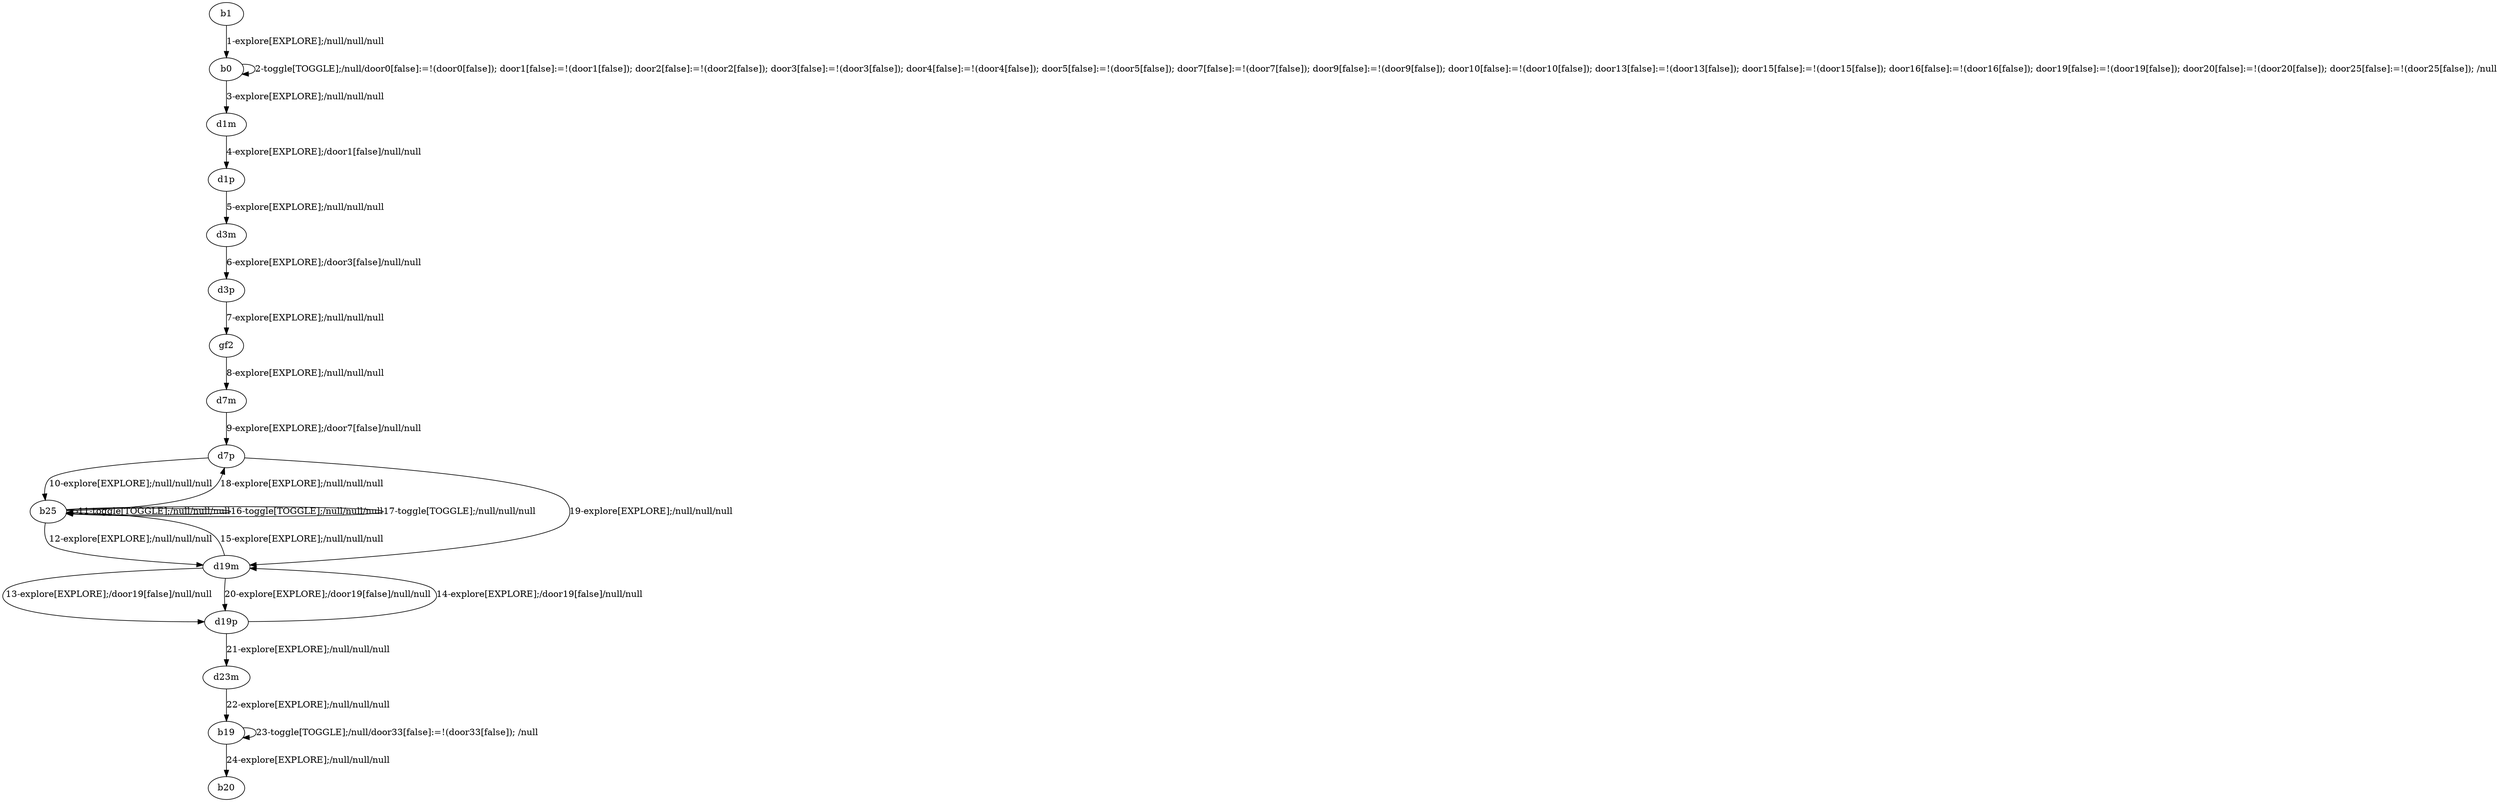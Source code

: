 # Total number of goals covered by this test: 1
# b19 --> b20

digraph g {
"b1" -> "b0" [label = "1-explore[EXPLORE];/null/null/null"];
"b0" -> "b0" [label = "2-toggle[TOGGLE];/null/door0[false]:=!(door0[false]); door1[false]:=!(door1[false]); door2[false]:=!(door2[false]); door3[false]:=!(door3[false]); door4[false]:=!(door4[false]); door5[false]:=!(door5[false]); door7[false]:=!(door7[false]); door9[false]:=!(door9[false]); door10[false]:=!(door10[false]); door13[false]:=!(door13[false]); door15[false]:=!(door15[false]); door16[false]:=!(door16[false]); door19[false]:=!(door19[false]); door20[false]:=!(door20[false]); door25[false]:=!(door25[false]); /null"];
"b0" -> "d1m" [label = "3-explore[EXPLORE];/null/null/null"];
"d1m" -> "d1p" [label = "4-explore[EXPLORE];/door1[false]/null/null"];
"d1p" -> "d3m" [label = "5-explore[EXPLORE];/null/null/null"];
"d3m" -> "d3p" [label = "6-explore[EXPLORE];/door3[false]/null/null"];
"d3p" -> "gf2" [label = "7-explore[EXPLORE];/null/null/null"];
"gf2" -> "d7m" [label = "8-explore[EXPLORE];/null/null/null"];
"d7m" -> "d7p" [label = "9-explore[EXPLORE];/door7[false]/null/null"];
"d7p" -> "b25" [label = "10-explore[EXPLORE];/null/null/null"];
"b25" -> "b25" [label = "11-toggle[TOGGLE];/null/null/null"];
"b25" -> "d19m" [label = "12-explore[EXPLORE];/null/null/null"];
"d19m" -> "d19p" [label = "13-explore[EXPLORE];/door19[false]/null/null"];
"d19p" -> "d19m" [label = "14-explore[EXPLORE];/door19[false]/null/null"];
"d19m" -> "b25" [label = "15-explore[EXPLORE];/null/null/null"];
"b25" -> "b25" [label = "16-toggle[TOGGLE];/null/null/null"];
"b25" -> "b25" [label = "17-toggle[TOGGLE];/null/null/null"];
"b25" -> "d7p" [label = "18-explore[EXPLORE];/null/null/null"];
"d7p" -> "d19m" [label = "19-explore[EXPLORE];/null/null/null"];
"d19m" -> "d19p" [label = "20-explore[EXPLORE];/door19[false]/null/null"];
"d19p" -> "d23m" [label = "21-explore[EXPLORE];/null/null/null"];
"d23m" -> "b19" [label = "22-explore[EXPLORE];/null/null/null"];
"b19" -> "b19" [label = "23-toggle[TOGGLE];/null/door33[false]:=!(door33[false]); /null"];
"b19" -> "b20" [label = "24-explore[EXPLORE];/null/null/null"];
}